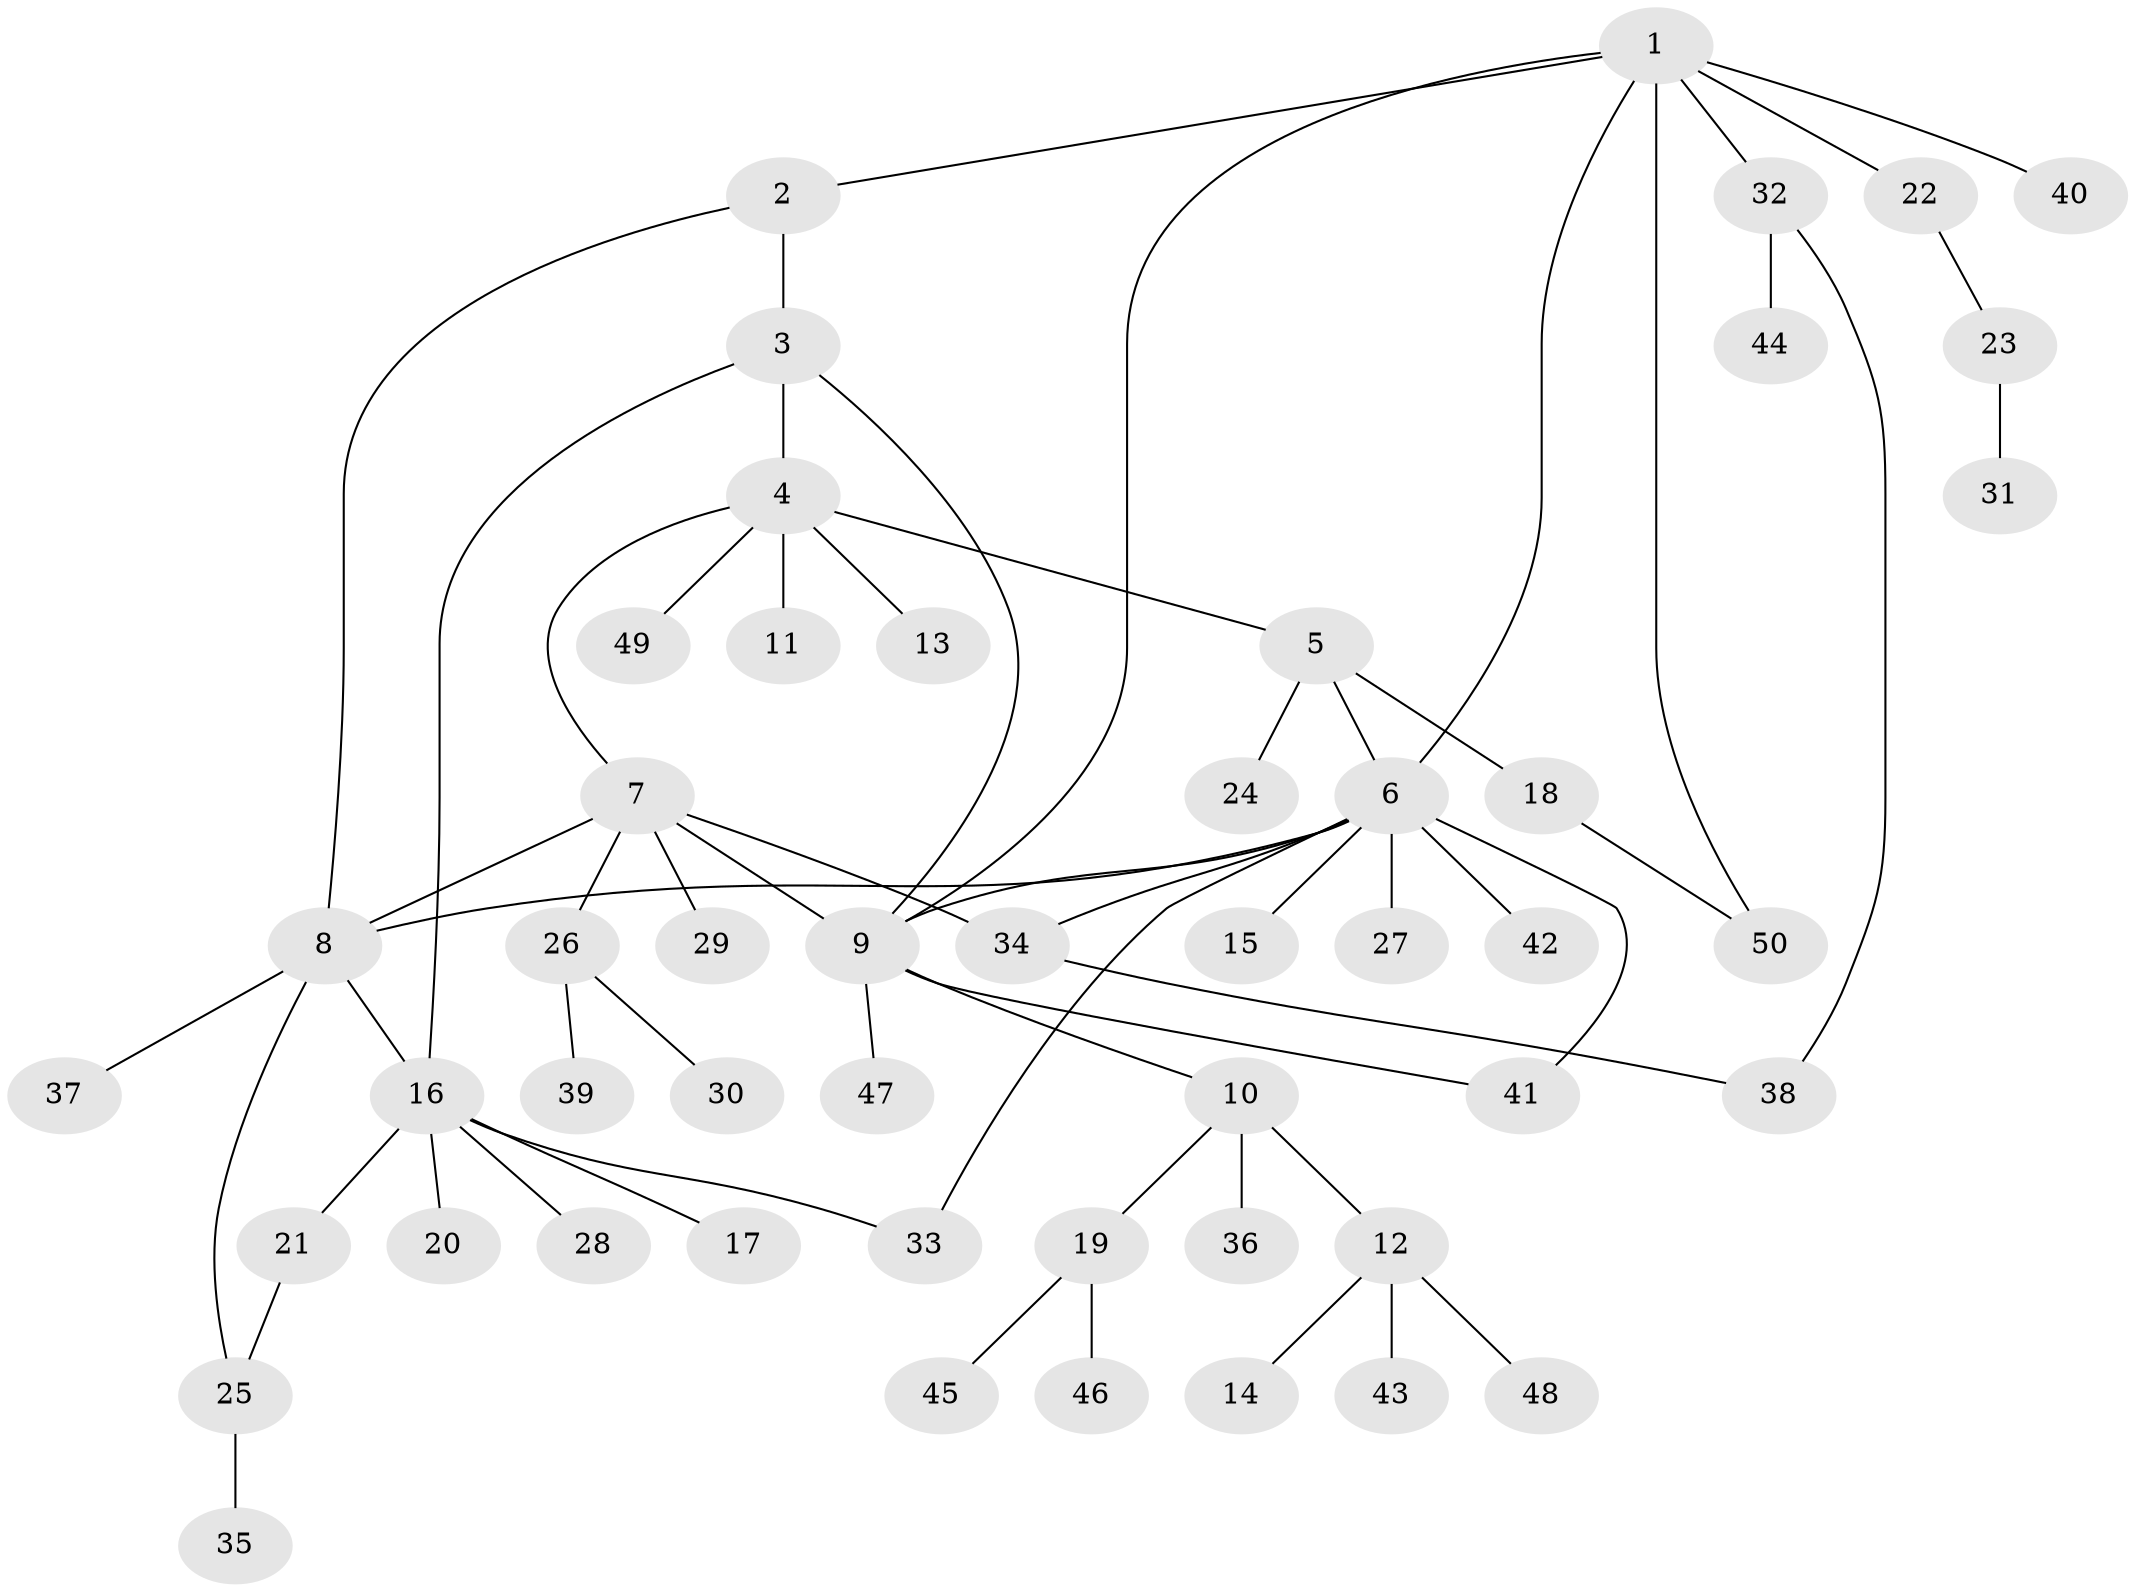 // Generated by graph-tools (version 1.1) at 2025/15/03/09/25 04:15:59]
// undirected, 50 vertices, 62 edges
graph export_dot {
graph [start="1"]
  node [color=gray90,style=filled];
  1;
  2;
  3;
  4;
  5;
  6;
  7;
  8;
  9;
  10;
  11;
  12;
  13;
  14;
  15;
  16;
  17;
  18;
  19;
  20;
  21;
  22;
  23;
  24;
  25;
  26;
  27;
  28;
  29;
  30;
  31;
  32;
  33;
  34;
  35;
  36;
  37;
  38;
  39;
  40;
  41;
  42;
  43;
  44;
  45;
  46;
  47;
  48;
  49;
  50;
  1 -- 2;
  1 -- 6;
  1 -- 9;
  1 -- 22;
  1 -- 32;
  1 -- 40;
  1 -- 50;
  2 -- 3;
  2 -- 8;
  3 -- 4;
  3 -- 9;
  3 -- 16;
  4 -- 5;
  4 -- 7;
  4 -- 11;
  4 -- 13;
  4 -- 49;
  5 -- 6;
  5 -- 18;
  5 -- 24;
  6 -- 8;
  6 -- 9;
  6 -- 15;
  6 -- 27;
  6 -- 33;
  6 -- 34;
  6 -- 41;
  6 -- 42;
  7 -- 8;
  7 -- 9;
  7 -- 26;
  7 -- 29;
  7 -- 34;
  8 -- 16;
  8 -- 25;
  8 -- 37;
  9 -- 10;
  9 -- 41;
  9 -- 47;
  10 -- 12;
  10 -- 19;
  10 -- 36;
  12 -- 14;
  12 -- 43;
  12 -- 48;
  16 -- 17;
  16 -- 20;
  16 -- 21;
  16 -- 28;
  16 -- 33;
  18 -- 50;
  19 -- 45;
  19 -- 46;
  21 -- 25;
  22 -- 23;
  23 -- 31;
  25 -- 35;
  26 -- 30;
  26 -- 39;
  32 -- 38;
  32 -- 44;
  34 -- 38;
}
